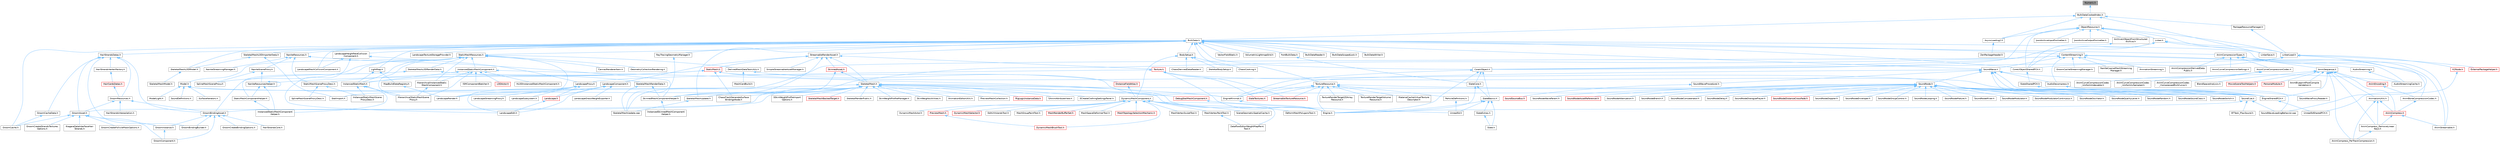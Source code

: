 digraph "Numeric.h"
{
 // INTERACTIVE_SVG=YES
 // LATEX_PDF_SIZE
  bgcolor="transparent";
  edge [fontname=Helvetica,fontsize=10,labelfontname=Helvetica,labelfontsize=10];
  node [fontname=Helvetica,fontsize=10,shape=box,height=0.2,width=0.4];
  Node1 [id="Node000001",label="Numeric.h",height=0.2,width=0.4,color="gray40", fillcolor="grey60", style="filled", fontcolor="black",tooltip=" "];
  Node1 -> Node2 [id="edge1_Node000001_Node000002",dir="back",color="steelblue1",style="solid",tooltip=" "];
  Node2 [id="Node000002",label="BulkDataCookedIndex.h",height=0.2,width=0.4,color="grey40", fillcolor="white", style="filled",URL="$d8/dad/BulkDataCookedIndex_8h.html",tooltip=" "];
  Node2 -> Node3 [id="edge2_Node000002_Node000003",dir="back",color="steelblue1",style="solid",tooltip=" "];
  Node3 [id="Node000003",label="AsyncLoading2.h",height=0.2,width=0.4,color="grey40", fillcolor="white", style="filled",URL="$dd/db7/AsyncLoading2_8h.html",tooltip=" "];
  Node3 -> Node4 [id="edge3_Node000003_Node000004",dir="back",color="steelblue1",style="solid",tooltip=" "];
  Node4 [id="Node000004",label="ZenPackageHeader.h",height=0.2,width=0.4,color="grey40", fillcolor="white", style="filled",URL="$df/dfa/ZenPackageHeader_8h.html",tooltip=" "];
  Node2 -> Node5 [id="edge4_Node000002_Node000005",dir="back",color="steelblue1",style="solid",tooltip=" "];
  Node5 [id="Node000005",label="BulkData.h",height=0.2,width=0.4,color="grey40", fillcolor="white", style="filled",URL="$d4/d8e/BulkData_8h.html",tooltip=" "];
  Node5 -> Node6 [id="edge5_Node000005_Node000006",dir="back",color="steelblue1",style="solid",tooltip=" "];
  Node6 [id="Node000006",label="AnimCompressionTypes.h",height=0.2,width=0.4,color="grey40", fillcolor="white", style="filled",URL="$d1/d3b/AnimCompressionTypes_8h.html",tooltip=" "];
  Node6 -> Node7 [id="edge6_Node000006_Node000007",dir="back",color="steelblue1",style="solid",tooltip=" "];
  Node7 [id="Node000007",label="AnimBoneCompressionCodec.h",height=0.2,width=0.4,color="grey40", fillcolor="white", style="filled",URL="$dd/dc3/AnimBoneCompressionCodec_8h.html",tooltip=" "];
  Node7 -> Node8 [id="edge7_Node000007_Node000008",dir="back",color="steelblue1",style="solid",tooltip=" "];
  Node8 [id="Node000008",label="AnimCompress.h",height=0.2,width=0.4,color="red", fillcolor="#FFF0F0", style="filled",URL="$dd/d6d/AnimCompress_8h.html",tooltip=" "];
  Node8 -> Node12 [id="edge8_Node000008_Node000012",dir="back",color="steelblue1",style="solid",tooltip=" "];
  Node12 [id="Node000012",label="AnimCompress_RemoveLinear\lKeys.h",height=0.2,width=0.4,color="grey40", fillcolor="white", style="filled",URL="$d1/d0a/AnimCompress__RemoveLinearKeys_8h.html",tooltip=" "];
  Node12 -> Node13 [id="edge9_Node000012_Node000013",dir="back",color="steelblue1",style="solid",tooltip=" "];
  Node13 [id="Node000013",label="AnimCompress_PerTrackCompression.h",height=0.2,width=0.4,color="grey40", fillcolor="white", style="filled",URL="$d1/d22/AnimCompress__PerTrackCompression_8h.html",tooltip=" "];
  Node8 -> Node15 [id="edge10_Node000008_Node000015",dir="back",color="steelblue1",style="solid",tooltip=" "];
  Node15 [id="Node000015",label="AnimStreamable.h",height=0.2,width=0.4,color="grey40", fillcolor="white", style="filled",URL="$d1/d46/AnimStreamable_8h.html",tooltip=" "];
  Node6 -> Node16 [id="edge11_Node000006_Node000016",dir="back",color="steelblue1",style="solid",tooltip=" "];
  Node16 [id="Node000016",label="AnimCompressionDerivedData\lPublic.h",height=0.2,width=0.4,color="grey40", fillcolor="white", style="filled",URL="$dc/d36/AnimCompressionDerivedDataPublic_8h.html",tooltip=" "];
  Node6 -> Node17 [id="edge12_Node000006_Node000017",dir="back",color="steelblue1",style="solid",tooltip=" "];
  Node17 [id="Node000017",label="AnimCurveCompressionCodec.h",height=0.2,width=0.4,color="grey40", fillcolor="white", style="filled",URL="$d3/d77/AnimCurveCompressionCodec_8h.html",tooltip=" "];
  Node17 -> Node18 [id="edge13_Node000017_Node000018",dir="back",color="steelblue1",style="solid",tooltip=" "];
  Node18 [id="Node000018",label="AnimCurveCompressionCodec\l_CompressedRichCurve.h",height=0.2,width=0.4,color="grey40", fillcolor="white", style="filled",URL="$db/d72/AnimCurveCompressionCodec__CompressedRichCurve_8h.html",tooltip=" "];
  Node17 -> Node19 [id="edge14_Node000017_Node000019",dir="back",color="steelblue1",style="solid",tooltip=" "];
  Node19 [id="Node000019",label="AnimCurveCompressionCodec\l_UniformIndexable.h",height=0.2,width=0.4,color="grey40", fillcolor="white", style="filled",URL="$d7/d0a/AnimCurveCompressionCodec__UniformIndexable_8h.html",tooltip=" "];
  Node17 -> Node20 [id="edge15_Node000017_Node000020",dir="back",color="steelblue1",style="solid",tooltip=" "];
  Node20 [id="Node000020",label="AnimCurveCompressionCodec\l_UniformlySampled.h",height=0.2,width=0.4,color="grey40", fillcolor="white", style="filled",URL="$da/d4c/AnimCurveCompressionCodec__UniformlySampled_8h.html",tooltip=" "];
  Node6 -> Node21 [id="edge16_Node000006_Node000021",dir="back",color="steelblue1",style="solid",tooltip=" "];
  Node21 [id="Node000021",label="AnimCurveCompressionSettings.h",height=0.2,width=0.4,color="grey40", fillcolor="white", style="filled",URL="$d0/d49/AnimCurveCompressionSettings_8h.html",tooltip=" "];
  Node6 -> Node22 [id="edge17_Node000006_Node000022",dir="back",color="steelblue1",style="solid",tooltip=" "];
  Node22 [id="Node000022",label="AnimSequence.h",height=0.2,width=0.4,color="grey40", fillcolor="white", style="filled",URL="$d0/d8a/AnimSequence_8h.html",tooltip=" "];
  Node22 -> Node23 [id="edge18_Node000022_Node000023",dir="back",color="steelblue1",style="solid",tooltip=" "];
  Node23 [id="Node000023",label="AnimBlueprintPostCompile\lValidation.h",height=0.2,width=0.4,color="grey40", fillcolor="white", style="filled",URL="$de/d1b/AnimBlueprintPostCompileValidation_8h.html",tooltip=" "];
  Node22 -> Node8 [id="edge19_Node000022_Node000008",dir="back",color="steelblue1",style="solid",tooltip=" "];
  Node22 -> Node13 [id="edge20_Node000022_Node000013",dir="back",color="steelblue1",style="solid",tooltip=" "];
  Node22 -> Node12 [id="edge21_Node000022_Node000012",dir="back",color="steelblue1",style="solid",tooltip=" "];
  Node22 -> Node24 [id="edge22_Node000022_Node000024",dir="back",color="steelblue1",style="solid",tooltip=" "];
  Node24 [id="Node000024",label="AnimEncoding.h",height=0.2,width=0.4,color="red", fillcolor="#FFF0F0", style="filled",URL="$d9/dfd/AnimEncoding_8h.html",tooltip=" "];
  Node24 -> Node7 [id="edge23_Node000024_Node000007",dir="back",color="steelblue1",style="solid",tooltip=" "];
  Node22 -> Node29 [id="edge24_Node000022_Node000029",dir="back",color="steelblue1",style="solid",tooltip=" "];
  Node29 [id="Node000029",label="AnimationUtils.h",height=0.2,width=0.4,color="grey40", fillcolor="white", style="filled",URL="$d6/db6/AnimationUtils_8h.html",tooltip=" "];
  Node29 -> Node8 [id="edge25_Node000029_Node000008",dir="back",color="steelblue1",style="solid",tooltip=" "];
  Node29 -> Node13 [id="edge26_Node000029_Node000013",dir="back",color="steelblue1",style="solid",tooltip=" "];
  Node29 -> Node12 [id="edge27_Node000029_Node000012",dir="back",color="steelblue1",style="solid",tooltip=" "];
  Node22 -> Node30 [id="edge28_Node000022_Node000030",dir="back",color="steelblue1",style="solid",tooltip=" "];
  Node30 [id="Node000030",label="BlendSpaceAnalysis.h",height=0.2,width=0.4,color="grey40", fillcolor="white", style="filled",URL="$d7/daf/BlendSpaceAnalysis_8h.html",tooltip=" "];
  Node22 -> Node31 [id="edge29_Node000022_Node000031",dir="back",color="steelblue1",style="solid",tooltip=" "];
  Node31 [id="Node000031",label="EngineSharedPCH.h",height=0.2,width=0.4,color="grey40", fillcolor="white", style="filled",URL="$dc/dbb/EngineSharedPCH_8h.html",tooltip=" "];
  Node31 -> Node32 [id="edge30_Node000031_Node000032",dir="back",color="steelblue1",style="solid",tooltip=" "];
  Node32 [id="Node000032",label="UnrealEdSharedPCH.h",height=0.2,width=0.4,color="grey40", fillcolor="white", style="filled",URL="$d1/de6/UnrealEdSharedPCH_8h.html",tooltip=" "];
  Node22 -> Node33 [id="edge31_Node000022_Node000033",dir="back",color="steelblue1",style="solid",tooltip=" "];
  Node33 [id="Node000033",label="MovieSceneToolHelpers.h",height=0.2,width=0.4,color="red", fillcolor="#FFF0F0", style="filled",URL="$d4/d0e/MovieSceneToolHelpers_8h.html",tooltip=" "];
  Node22 -> Node38 [id="edge32_Node000022_Node000038",dir="back",color="steelblue1",style="solid",tooltip=" "];
  Node38 [id="Node000038",label="PersonaModule.h",height=0.2,width=0.4,color="red", fillcolor="#FFF0F0", style="filled",URL="$de/d74/PersonaModule_8h.html",tooltip=" "];
  Node6 -> Node15 [id="edge33_Node000006_Node000015",dir="back",color="steelblue1",style="solid",tooltip=" "];
  Node5 -> Node15 [id="edge34_Node000005_Node000015",dir="back",color="steelblue1",style="solid",tooltip=" "];
  Node5 -> Node40 [id="edge35_Node000005_Node000040",dir="back",color="steelblue1",style="solid",tooltip=" "];
  Node40 [id="Node000040",label="BodySetup.h",height=0.2,width=0.4,color="grey40", fillcolor="white", style="filled",URL="$d8/d7b/BodySetup_8h.html",tooltip=" "];
  Node40 -> Node41 [id="edge36_Node000040_Node000041",dir="back",color="steelblue1",style="solid",tooltip=" "];
  Node41 [id="Node000041",label="ChaosCooking.h",height=0.2,width=0.4,color="grey40", fillcolor="white", style="filled",URL="$de/d88/ChaosCooking_8h.html",tooltip=" "];
  Node40 -> Node42 [id="edge37_Node000040_Node000042",dir="back",color="steelblue1",style="solid",tooltip=" "];
  Node42 [id="Node000042",label="ChaosDerivedDataReader.h",height=0.2,width=0.4,color="grey40", fillcolor="white", style="filled",URL="$de/d70/ChaosDerivedDataReader_8h.html",tooltip=" "];
  Node40 -> Node43 [id="edge38_Node000040_Node000043",dir="back",color="steelblue1",style="solid",tooltip=" "];
  Node43 [id="Node000043",label="DynamicMeshComponent.h",height=0.2,width=0.4,color="grey40", fillcolor="white", style="filled",URL="$d8/d66/DynamicMeshComponent_8h.html",tooltip=" "];
  Node43 -> Node44 [id="edge39_Node000043_Node000044",dir="back",color="steelblue1",style="solid",tooltip=" "];
  Node44 [id="Node000044",label="DataflowEditorWeightMapPaint\lTool.h",height=0.2,width=0.4,color="grey40", fillcolor="white", style="filled",URL="$db/d46/DataflowEditorWeightMapPaintTool_8h.html",tooltip=" "];
  Node43 -> Node45 [id="edge40_Node000043_Node000045",dir="back",color="steelblue1",style="solid",tooltip=" "];
  Node45 [id="Node000045",label="DeformMeshPolygonsTool.h",height=0.2,width=0.4,color="grey40", fillcolor="white", style="filled",URL="$db/d72/DeformMeshPolygonsTool_8h.html",tooltip=" "];
  Node43 -> Node46 [id="edge41_Node000043_Node000046",dir="back",color="steelblue1",style="solid",tooltip=" "];
  Node46 [id="Node000046",label="DynamicMeshActor.h",height=0.2,width=0.4,color="grey40", fillcolor="white", style="filled",URL="$d1/d71/DynamicMeshActor_8h.html",tooltip=" "];
  Node43 -> Node47 [id="edge42_Node000043_Node000047",dir="back",color="steelblue1",style="solid",tooltip=" "];
  Node47 [id="Node000047",label="DynamicMeshBrushTool.h",height=0.2,width=0.4,color="red", fillcolor="#FFF0F0", style="filled",URL="$da/d04/DynamicMeshBrushTool_8h.html",tooltip=" "];
  Node43 -> Node51 [id="edge43_Node000043_Node000051",dir="back",color="steelblue1",style="solid",tooltip=" "];
  Node51 [id="Node000051",label="DynamicMeshSelector.h",height=0.2,width=0.4,color="red", fillcolor="#FFF0F0", style="filled",URL="$dc/d01/DynamicMeshSelector_8h.html",tooltip=" "];
  Node43 -> Node53 [id="edge44_Node000043_Node000053",dir="back",color="steelblue1",style="solid",tooltip=" "];
  Node53 [id="Node000053",label="EditUVIslandsTool.h",height=0.2,width=0.4,color="grey40", fillcolor="white", style="filled",URL="$d0/de4/EditUVIslandsTool_8h.html",tooltip=" "];
  Node43 -> Node54 [id="edge45_Node000043_Node000054",dir="back",color="steelblue1",style="solid",tooltip=" "];
  Node54 [id="Node000054",label="MeshGroupPaintTool.h",height=0.2,width=0.4,color="grey40", fillcolor="white", style="filled",URL="$dd/d04/MeshGroupPaintTool_8h.html",tooltip=" "];
  Node43 -> Node55 [id="edge46_Node000043_Node000055",dir="back",color="steelblue1",style="solid",tooltip=" "];
  Node55 [id="Node000055",label="MeshRenderBufferSet.h",height=0.2,width=0.4,color="red", fillcolor="#FFF0F0", style="filled",URL="$de/dc2/MeshRenderBufferSet_8h.html",tooltip=" "];
  Node43 -> Node57 [id="edge47_Node000043_Node000057",dir="back",color="steelblue1",style="solid",tooltip=" "];
  Node57 [id="Node000057",label="MeshSpaceDeformerTool.h",height=0.2,width=0.4,color="grey40", fillcolor="white", style="filled",URL="$d7/dc8/MeshSpaceDeformerTool_8h.html",tooltip=" "];
  Node43 -> Node58 [id="edge48_Node000043_Node000058",dir="back",color="steelblue1",style="solid",tooltip=" "];
  Node58 [id="Node000058",label="MeshTopologySelectionMechanic.h",height=0.2,width=0.4,color="red", fillcolor="#FFF0F0", style="filled",URL="$d5/d15/MeshTopologySelectionMechanic_8h.html",tooltip=" "];
  Node43 -> Node61 [id="edge49_Node000043_Node000061",dir="back",color="steelblue1",style="solid",tooltip=" "];
  Node61 [id="Node000061",label="MeshVertexPaintTool.h",height=0.2,width=0.4,color="grey40", fillcolor="white", style="filled",URL="$db/d74/MeshVertexPaintTool_8h.html",tooltip=" "];
  Node61 -> Node44 [id="edge50_Node000061_Node000044",dir="back",color="steelblue1",style="solid",tooltip=" "];
  Node43 -> Node62 [id="edge51_Node000043_Node000062",dir="back",color="steelblue1",style="solid",tooltip=" "];
  Node62 [id="Node000062",label="MeshVertexSculptTool.h",height=0.2,width=0.4,color="grey40", fillcolor="white", style="filled",URL="$dc/da6/MeshVertexSculptTool_8h.html",tooltip=" "];
  Node43 -> Node63 [id="edge52_Node000043_Node000063",dir="back",color="steelblue1",style="solid",tooltip=" "];
  Node63 [id="Node000063",label="PreviewMesh.h",height=0.2,width=0.4,color="red", fillcolor="#FFF0F0", style="filled",URL="$d6/d30/PreviewMesh_8h.html",tooltip=" "];
  Node63 -> Node47 [id="edge53_Node000063_Node000047",dir="back",color="steelblue1",style="solid",tooltip=" "];
  Node43 -> Node115 [id="edge54_Node000043_Node000115",dir="back",color="steelblue1",style="solid",tooltip=" "];
  Node115 [id="Node000115",label="SceneGeometrySpatialCache.h",height=0.2,width=0.4,color="grey40", fillcolor="white", style="filled",URL="$d6/d6f/SceneGeometrySpatialCache_8h.html",tooltip=" "];
  Node40 -> Node116 [id="edge55_Node000040_Node000116",dir="back",color="steelblue1",style="solid",tooltip=" "];
  Node116 [id="Node000116",label="SkeletalBodySetup.h",height=0.2,width=0.4,color="grey40", fillcolor="white", style="filled",URL="$dc/dbc/SkeletalBodySetup_8h.html",tooltip=" "];
  Node5 -> Node117 [id="edge56_Node000005_Node000117",dir="back",color="steelblue1",style="solid",tooltip=" "];
  Node117 [id="Node000117",label="BulkDataReader.h",height=0.2,width=0.4,color="grey40", fillcolor="white", style="filled",URL="$d4/d9b/BulkDataReader_8h.html",tooltip=" "];
  Node5 -> Node118 [id="edge57_Node000005_Node000118",dir="back",color="steelblue1",style="solid",tooltip=" "];
  Node118 [id="Node000118",label="BulkDataScopedLock.h",height=0.2,width=0.4,color="grey40", fillcolor="white", style="filled",URL="$da/d4e/BulkDataScopedLock_8h.html",tooltip=" "];
  Node5 -> Node119 [id="edge58_Node000005_Node000119",dir="back",color="steelblue1",style="solid",tooltip=" "];
  Node119 [id="Node000119",label="BulkDataWriter.h",height=0.2,width=0.4,color="grey40", fillcolor="white", style="filled",URL="$dc/dcb/BulkDataWriter_8h.html",tooltip=" "];
  Node5 -> Node120 [id="edge59_Node000005_Node000120",dir="back",color="steelblue1",style="solid",tooltip=" "];
  Node120 [id="Node000120",label="ContentStreaming.h",height=0.2,width=0.4,color="grey40", fillcolor="white", style="filled",URL="$dd/d05/ContentStreaming_8h.html",tooltip=" "];
  Node120 -> Node121 [id="edge60_Node000120_Node000121",dir="back",color="steelblue1",style="solid",tooltip=" "];
  Node121 [id="Node000121",label="AnimationStreaming.h",height=0.2,width=0.4,color="grey40", fillcolor="white", style="filled",URL="$d5/d44/AnimationStreaming_8h.html",tooltip=" "];
  Node120 -> Node122 [id="edge61_Node000120_Node000122",dir="back",color="steelblue1",style="solid",tooltip=" "];
  Node122 [id="Node000122",label="AudioDecompress.h",height=0.2,width=0.4,color="grey40", fillcolor="white", style="filled",URL="$d9/dfd/AudioDecompress_8h.html",tooltip=" "];
  Node122 -> Node123 [id="edge62_Node000122_Node000123",dir="back",color="steelblue1",style="solid",tooltip=" "];
  Node123 [id="Node000123",label="SoundWaveProxyReader.h",height=0.2,width=0.4,color="grey40", fillcolor="white", style="filled",URL="$d1/d23/SoundWaveProxyReader_8h.html",tooltip=" "];
  Node120 -> Node124 [id="edge63_Node000120_Node000124",dir="back",color="steelblue1",style="solid",tooltip=" "];
  Node124 [id="Node000124",label="AudioStreaming.h",height=0.2,width=0.4,color="grey40", fillcolor="white", style="filled",URL="$db/d37/AudioStreaming_8h.html",tooltip=" "];
  Node124 -> Node125 [id="edge64_Node000124_Node000125",dir="back",color="steelblue1",style="solid",tooltip=" "];
  Node125 [id="Node000125",label="AudioStreamingCache.h",height=0.2,width=0.4,color="grey40", fillcolor="white", style="filled",URL="$d2/dc1/AudioStreamingCache_8h.html",tooltip=" "];
  Node120 -> Node125 [id="edge65_Node000120_Node000125",dir="back",color="steelblue1",style="solid",tooltip=" "];
  Node120 -> Node126 [id="edge66_Node000120_Node000126",dir="back",color="steelblue1",style="solid",tooltip=" "];
  Node126 [id="Node000126",label="GroomCacheStreamingManager.h",height=0.2,width=0.4,color="grey40", fillcolor="white", style="filled",URL="$d3/dcf/GroomCacheStreamingManager_8h.html",tooltip=" "];
  Node120 -> Node127 [id="edge67_Node000120_Node000127",dir="back",color="steelblue1",style="solid",tooltip=" "];
  Node127 [id="Node000127",label="NaniteCoarseMeshStreaming\lManager.h",height=0.2,width=0.4,color="grey40", fillcolor="white", style="filled",URL="$d2/dd8/NaniteCoarseMeshStreamingManager_8h.html",tooltip=" "];
  Node120 -> Node128 [id="edge68_Node000120_Node000128",dir="back",color="steelblue1",style="solid",tooltip=" "];
  Node128 [id="Node000128",label="SkeletalMeshUpdate.cpp",height=0.2,width=0.4,color="grey40", fillcolor="white", style="filled",URL="$db/d45/SkeletalMeshUpdate_8cpp.html",tooltip=" "];
  Node120 -> Node129 [id="edge69_Node000120_Node000129",dir="back",color="steelblue1",style="solid",tooltip=" "];
  Node129 [id="Node000129",label="SkinnedMeshComponentHelper.h",height=0.2,width=0.4,color="grey40", fillcolor="white", style="filled",URL="$db/d81/SkinnedMeshComponentHelper_8h.html",tooltip=" "];
  Node129 -> Node130 [id="edge70_Node000129_Node000130",dir="back",color="steelblue1",style="solid",tooltip=" "];
  Node130 [id="Node000130",label="InstancedSkinnedMeshComponent\lHelper.h",height=0.2,width=0.4,color="grey40", fillcolor="white", style="filled",URL="$d1/d86/InstancedSkinnedMeshComponentHelper_8h.html",tooltip=" "];
  Node120 -> Node131 [id="edge71_Node000120_Node000131",dir="back",color="steelblue1",style="solid",tooltip=" "];
  Node131 [id="Node000131",label="SoundWave.h",height=0.2,width=0.4,color="grey40", fillcolor="white", style="filled",URL="$d3/d6d/SoundWave_8h.html",tooltip=" "];
  Node131 -> Node122 [id="edge72_Node000131_Node000122",dir="back",color="steelblue1",style="solid",tooltip=" "];
  Node131 -> Node125 [id="edge73_Node000131_Node000125",dir="back",color="steelblue1",style="solid",tooltip=" "];
  Node131 -> Node132 [id="edge74_Node000131_Node000132",dir="back",color="steelblue1",style="solid",tooltip=" "];
  Node132 [id="Node000132",label="EngineMinimal.h",height=0.2,width=0.4,color="grey40", fillcolor="white", style="filled",URL="$d0/d2c/EngineMinimal_8h.html",tooltip=" "];
  Node132 -> Node133 [id="edge75_Node000132_Node000133",dir="back",color="steelblue1",style="solid",tooltip=" "];
  Node133 [id="Node000133",label="Engine.h",height=0.2,width=0.4,color="grey40", fillcolor="white", style="filled",URL="$d1/d34/Public_2Engine_8h.html",tooltip=" "];
  Node131 -> Node31 [id="edge76_Node000131_Node000031",dir="back",color="steelblue1",style="solid",tooltip=" "];
  Node131 -> Node134 [id="edge77_Node000131_Node000134",dir="back",color="steelblue1",style="solid",tooltip=" "];
  Node134 [id="Node000134",label="SoundCue.h",height=0.2,width=0.4,color="grey40", fillcolor="white", style="filled",URL="$d8/d0b/SoundCue_8h.html",tooltip=" "];
  Node134 -> Node135 [id="edge78_Node000134_Node000135",dir="back",color="steelblue1",style="solid",tooltip=" "];
  Node135 [id="Node000135",label="BTTask_PlaySound.h",height=0.2,width=0.4,color="grey40", fillcolor="white", style="filled",URL="$d8/d54/BTTask__PlaySound_8h.html",tooltip=" "];
  Node134 -> Node133 [id="edge79_Node000134_Node000133",dir="back",color="steelblue1",style="solid",tooltip=" "];
  Node134 -> Node136 [id="edge80_Node000134_Node000136",dir="back",color="steelblue1",style="solid",tooltip=" "];
  Node136 [id="Node000136",label="SoundWaveLoadingBehavior.cpp",height=0.2,width=0.4,color="grey40", fillcolor="white", style="filled",URL="$d7/d95/SoundWaveLoadingBehavior_8cpp.html",tooltip=" "];
  Node131 -> Node137 [id="edge81_Node000131_Node000137",dir="back",color="steelblue1",style="solid",tooltip=" "];
  Node137 [id="Node000137",label="SoundNode.h",height=0.2,width=0.4,color="grey40", fillcolor="white", style="filled",URL="$da/d8b/SoundNode_8h.html",tooltip=" "];
  Node137 -> Node134 [id="edge82_Node000137_Node000134",dir="back",color="steelblue1",style="solid",tooltip=" "];
  Node137 -> Node138 [id="edge83_Node000137_Node000138",dir="back",color="steelblue1",style="solid",tooltip=" "];
  Node138 [id="Node000138",label="SoundNodeAssetReferencer.h",height=0.2,width=0.4,color="red", fillcolor="#FFF0F0", style="filled",URL="$d8/d71/SoundNodeAssetReferencer_8h.html",tooltip=" "];
  Node137 -> Node140 [id="edge84_Node000137_Node000140",dir="back",color="steelblue1",style="solid",tooltip=" "];
  Node140 [id="Node000140",label="SoundNodeAttenuation.h",height=0.2,width=0.4,color="grey40", fillcolor="white", style="filled",URL="$d0/d9d/SoundNodeAttenuation_8h.html",tooltip=" "];
  Node137 -> Node141 [id="edge85_Node000137_Node000141",dir="back",color="steelblue1",style="solid",tooltip=" "];
  Node141 [id="Node000141",label="SoundNodeBranch.h",height=0.2,width=0.4,color="grey40", fillcolor="white", style="filled",URL="$da/d79/SoundNodeBranch_8h.html",tooltip=" "];
  Node137 -> Node142 [id="edge86_Node000137_Node000142",dir="back",color="steelblue1",style="solid",tooltip=" "];
  Node142 [id="Node000142",label="SoundNodeConcatenator.h",height=0.2,width=0.4,color="grey40", fillcolor="white", style="filled",URL="$da/d65/SoundNodeConcatenator_8h.html",tooltip=" "];
  Node137 -> Node143 [id="edge87_Node000137_Node000143",dir="back",color="steelblue1",style="solid",tooltip=" "];
  Node143 [id="Node000143",label="SoundNodeDelay.h",height=0.2,width=0.4,color="grey40", fillcolor="white", style="filled",URL="$d2/d23/SoundNodeDelay_8h.html",tooltip=" "];
  Node137 -> Node144 [id="edge88_Node000137_Node000144",dir="back",color="steelblue1",style="solid",tooltip=" "];
  Node144 [id="Node000144",label="SoundNodeDialoguePlayer.h",height=0.2,width=0.4,color="grey40", fillcolor="white", style="filled",URL="$d5/dd3/SoundNodeDialoguePlayer_8h.html",tooltip=" "];
  Node137 -> Node145 [id="edge89_Node000137_Node000145",dir="back",color="steelblue1",style="solid",tooltip=" "];
  Node145 [id="Node000145",label="SoundNodeDistanceCrossFade.h",height=0.2,width=0.4,color="red", fillcolor="#FFF0F0", style="filled",URL="$df/da7/SoundNodeDistanceCrossFade_8h.html",tooltip=" "];
  Node137 -> Node147 [id="edge90_Node000137_Node000147",dir="back",color="steelblue1",style="solid",tooltip=" "];
  Node147 [id="Node000147",label="SoundNodeDoppler.h",height=0.2,width=0.4,color="grey40", fillcolor="white", style="filled",URL="$d1/d51/SoundNodeDoppler_8h.html",tooltip=" "];
  Node137 -> Node148 [id="edge91_Node000137_Node000148",dir="back",color="steelblue1",style="solid",tooltip=" "];
  Node148 [id="Node000148",label="SoundNodeEnveloper.h",height=0.2,width=0.4,color="grey40", fillcolor="white", style="filled",URL="$d8/db7/SoundNodeEnveloper_8h.html",tooltip=" "];
  Node137 -> Node149 [id="edge92_Node000137_Node000149",dir="back",color="steelblue1",style="solid",tooltip=" "];
  Node149 [id="Node000149",label="SoundNodeGroupControl.h",height=0.2,width=0.4,color="grey40", fillcolor="white", style="filled",URL="$d6/db7/SoundNodeGroupControl_8h.html",tooltip=" "];
  Node137 -> Node150 [id="edge93_Node000137_Node000150",dir="back",color="steelblue1",style="solid",tooltip=" "];
  Node150 [id="Node000150",label="SoundNodeLooping.h",height=0.2,width=0.4,color="grey40", fillcolor="white", style="filled",URL="$d5/dcc/SoundNodeLooping_8h.html",tooltip=" "];
  Node137 -> Node151 [id="edge94_Node000137_Node000151",dir="back",color="steelblue1",style="solid",tooltip=" "];
  Node151 [id="Node000151",label="SoundNodeMature.h",height=0.2,width=0.4,color="grey40", fillcolor="white", style="filled",URL="$d0/d81/SoundNodeMature_8h.html",tooltip=" "];
  Node137 -> Node152 [id="edge95_Node000137_Node000152",dir="back",color="steelblue1",style="solid",tooltip=" "];
  Node152 [id="Node000152",label="SoundNodeMixer.h",height=0.2,width=0.4,color="grey40", fillcolor="white", style="filled",URL="$d5/d94/SoundNodeMixer_8h.html",tooltip=" "];
  Node137 -> Node153 [id="edge96_Node000137_Node000153",dir="back",color="steelblue1",style="solid",tooltip=" "];
  Node153 [id="Node000153",label="SoundNodeModulator.h",height=0.2,width=0.4,color="grey40", fillcolor="white", style="filled",URL="$d6/dab/SoundNodeModulator_8h.html",tooltip=" "];
  Node137 -> Node154 [id="edge97_Node000137_Node000154",dir="back",color="steelblue1",style="solid",tooltip=" "];
  Node154 [id="Node000154",label="SoundNodeModulatorContinuous.h",height=0.2,width=0.4,color="grey40", fillcolor="white", style="filled",URL="$d4/ddb/SoundNodeModulatorContinuous_8h.html",tooltip=" "];
  Node137 -> Node155 [id="edge98_Node000137_Node000155",dir="back",color="steelblue1",style="solid",tooltip=" "];
  Node155 [id="Node000155",label="SoundNodeOscillator.h",height=0.2,width=0.4,color="grey40", fillcolor="white", style="filled",URL="$d4/d80/SoundNodeOscillator_8h.html",tooltip=" "];
  Node137 -> Node156 [id="edge99_Node000137_Node000156",dir="back",color="steelblue1",style="solid",tooltip=" "];
  Node156 [id="Node000156",label="SoundNodeQualityLevel.h",height=0.2,width=0.4,color="grey40", fillcolor="white", style="filled",URL="$db/d51/SoundNodeQualityLevel_8h.html",tooltip=" "];
  Node137 -> Node157 [id="edge100_Node000137_Node000157",dir="back",color="steelblue1",style="solid",tooltip=" "];
  Node157 [id="Node000157",label="SoundNodeRandom.h",height=0.2,width=0.4,color="grey40", fillcolor="white", style="filled",URL="$da/d39/SoundNodeRandom_8h.html",tooltip=" "];
  Node137 -> Node158 [id="edge101_Node000137_Node000158",dir="back",color="steelblue1",style="solid",tooltip=" "];
  Node158 [id="Node000158",label="SoundNodeSoundClass.h",height=0.2,width=0.4,color="grey40", fillcolor="white", style="filled",URL="$d8/dd0/SoundNodeSoundClass_8h.html",tooltip=" "];
  Node137 -> Node159 [id="edge102_Node000137_Node000159",dir="back",color="steelblue1",style="solid",tooltip=" "];
  Node159 [id="Node000159",label="SoundNodeSwitch.h",height=0.2,width=0.4,color="grey40", fillcolor="white", style="filled",URL="$d2/de4/SoundNodeSwitch_8h.html",tooltip=" "];
  Node137 -> Node160 [id="edge103_Node000137_Node000160",dir="back",color="steelblue1",style="solid",tooltip=" "];
  Node160 [id="Node000160",label="SoundNodeWaveParam.h",height=0.2,width=0.4,color="grey40", fillcolor="white", style="filled",URL="$d4/d82/SoundNodeWaveParam_8h.html",tooltip=" "];
  Node131 -> Node136 [id="edge104_Node000131_Node000136",dir="back",color="steelblue1",style="solid",tooltip=" "];
  Node131 -> Node161 [id="edge105_Node000131_Node000161",dir="back",color="steelblue1",style="solid",tooltip=" "];
  Node161 [id="Node000161",label="SoundWaveProcedural.h",height=0.2,width=0.4,color="grey40", fillcolor="white", style="filled",URL="$d8/d4f/SoundWaveProcedural_8h.html",tooltip=" "];
  Node161 -> Node162 [id="edge106_Node000161_Node000162",dir="back",color="steelblue1",style="solid",tooltip=" "];
  Node162 [id="Node000162",label="SoundSourceBus.h",height=0.2,width=0.4,color="red", fillcolor="#FFF0F0", style="filled",URL="$d3/d51/SoundSourceBus_8h.html",tooltip=" "];
  Node5 -> Node168 [id="edge107_Node000005_Node000168",dir="back",color="steelblue1",style="solid",tooltip=" "];
  Node168 [id="Node000168",label="CoreUObject.h",height=0.2,width=0.4,color="grey40", fillcolor="white", style="filled",URL="$d0/ded/CoreUObject_8h.html",tooltip=" "];
  Node168 -> Node133 [id="edge108_Node000168_Node000133",dir="back",color="steelblue1",style="solid",tooltip=" "];
  Node168 -> Node132 [id="edge109_Node000168_Node000132",dir="back",color="steelblue1",style="solid",tooltip=" "];
  Node168 -> Node169 [id="edge110_Node000168_Node000169",dir="back",color="steelblue1",style="solid",tooltip=" "];
  Node169 [id="Node000169",label="SlateBasics.h",height=0.2,width=0.4,color="grey40", fillcolor="white", style="filled",URL="$da/d2f/SlateBasics_8h.html",tooltip=" "];
  Node169 -> Node133 [id="edge111_Node000169_Node000133",dir="back",color="steelblue1",style="solid",tooltip=" "];
  Node169 -> Node170 [id="edge112_Node000169_Node000170",dir="back",color="steelblue1",style="solid",tooltip=" "];
  Node170 [id="Node000170",label="Slate.h",height=0.2,width=0.4,color="grey40", fillcolor="white", style="filled",URL="$d2/dc0/Slate_8h.html",tooltip=" "];
  Node169 -> Node171 [id="edge113_Node000169_Node000171",dir="back",color="steelblue1",style="solid",tooltip=" "];
  Node171 [id="Node000171",label="SlateExtras.h",height=0.2,width=0.4,color="grey40", fillcolor="white", style="filled",URL="$d8/dec/SlateExtras_8h.html",tooltip=" "];
  Node171 -> Node170 [id="edge114_Node000171_Node000170",dir="back",color="steelblue1",style="solid",tooltip=" "];
  Node169 -> Node172 [id="edge115_Node000169_Node000172",dir="back",color="steelblue1",style="solid",tooltip=" "];
  Node172 [id="Node000172",label="UnrealEd.h",height=0.2,width=0.4,color="grey40", fillcolor="white", style="filled",URL="$d2/d5f/UnrealEd_8h.html",tooltip=" "];
  Node168 -> Node173 [id="edge116_Node000168_Node000173",dir="back",color="steelblue1",style="solid",tooltip=" "];
  Node173 [id="Node000173",label="SlateCore.h",height=0.2,width=0.4,color="grey40", fillcolor="white", style="filled",URL="$dc/d03/SlateCore_8h.html",tooltip=" "];
  Node173 -> Node133 [id="edge117_Node000173_Node000133",dir="back",color="steelblue1",style="solid",tooltip=" "];
  Node173 -> Node169 [id="edge118_Node000173_Node000169",dir="back",color="steelblue1",style="solid",tooltip=" "];
  Node5 -> Node174 [id="edge119_Node000005_Node000174",dir="back",color="steelblue1",style="solid",tooltip=" "];
  Node174 [id="Node000174",label="CoreUObjectSharedPCH.h",height=0.2,width=0.4,color="grey40", fillcolor="white", style="filled",URL="$de/d2f/CoreUObjectSharedPCH_8h.html",tooltip=" "];
  Node174 -> Node175 [id="edge120_Node000174_Node000175",dir="back",color="steelblue1",style="solid",tooltip=" "];
  Node175 [id="Node000175",label="SlateSharedPCH.h",height=0.2,width=0.4,color="grey40", fillcolor="white", style="filled",URL="$d1/dfc/SlateSharedPCH_8h.html",tooltip=" "];
  Node175 -> Node31 [id="edge121_Node000175_Node000031",dir="back",color="steelblue1",style="solid",tooltip=" "];
  Node5 -> Node176 [id="edge122_Node000005_Node000176",dir="back",color="steelblue1",style="solid",tooltip=" "];
  Node176 [id="Node000176",label="FontBulkData.h",height=0.2,width=0.4,color="grey40", fillcolor="white", style="filled",URL="$dc/dfb/FontBulkData_8h.html",tooltip=" "];
  Node176 -> Node173 [id="edge123_Node000176_Node000173",dir="back",color="steelblue1",style="solid",tooltip=" "];
  Node5 -> Node177 [id="edge124_Node000005_Node000177",dir="back",color="steelblue1",style="solid",tooltip=" "];
  Node177 [id="Node000177",label="GroomCache.h",height=0.2,width=0.4,color="grey40", fillcolor="white", style="filled",URL="$d7/d6e/GroomCache_8h.html",tooltip=" "];
  Node5 -> Node178 [id="edge125_Node000005_Node000178",dir="back",color="steelblue1",style="solid",tooltip=" "];
  Node178 [id="Node000178",label="HairStrandsDatas.h",height=0.2,width=0.4,color="grey40", fillcolor="white", style="filled",URL="$d6/daf/HairStrandsDatas_8h.html",tooltip=" "];
  Node178 -> Node179 [id="edge126_Node000178_Node000179",dir="back",color="steelblue1",style="solid",tooltip=" "];
  Node179 [id="Node000179",label="GroomAsset.h",height=0.2,width=0.4,color="grey40", fillcolor="white", style="filled",URL="$d8/df1/GroomAsset_8h.html",tooltip=" "];
  Node179 -> Node177 [id="edge127_Node000179_Node000177",dir="back",color="steelblue1",style="solid",tooltip=" "];
  Node179 -> Node180 [id="edge128_Node000179_Node000180",dir="back",color="steelblue1",style="solid",tooltip=" "];
  Node180 [id="Node000180",label="GroomComponent.h",height=0.2,width=0.4,color="grey40", fillcolor="white", style="filled",URL="$de/d2e/GroomComponent_8h.html",tooltip=" "];
  Node179 -> Node181 [id="edge129_Node000179_Node000181",dir="back",color="steelblue1",style="solid",tooltip=" "];
  Node181 [id="Node000181",label="GroomCreateFollicleMaskOptions.h",height=0.2,width=0.4,color="grey40", fillcolor="white", style="filled",URL="$d7/d8b/GroomCreateFollicleMaskOptions_8h.html",tooltip=" "];
  Node179 -> Node182 [id="edge130_Node000179_Node000182",dir="back",color="steelblue1",style="solid",tooltip=" "];
  Node182 [id="Node000182",label="GroomCreateStrandsTextures\lOptions.h",height=0.2,width=0.4,color="grey40", fillcolor="white", style="filled",URL="$da/dfc/GroomCreateStrandsTexturesOptions_8h.html",tooltip=" "];
  Node179 -> Node183 [id="edge131_Node000179_Node000183",dir="back",color="steelblue1",style="solid",tooltip=" "];
  Node183 [id="Node000183",label="GroomInstance.h",height=0.2,width=0.4,color="grey40", fillcolor="white", style="filled",URL="$dd/d47/GroomInstance_8h.html",tooltip=" "];
  Node183 -> Node180 [id="edge132_Node000183_Node000180",dir="back",color="steelblue1",style="solid",tooltip=" "];
  Node179 -> Node184 [id="edge133_Node000179_Node000184",dir="back",color="steelblue1",style="solid",tooltip=" "];
  Node184 [id="Node000184",label="NiagaraDataInterfaceHair\lStrands.h",height=0.2,width=0.4,color="grey40", fillcolor="white", style="filled",URL="$da/dd2/NiagaraDataInterfaceHairStrands_8h.html",tooltip=" "];
  Node178 -> Node185 [id="edge134_Node000178_Node000185",dir="back",color="steelblue1",style="solid",tooltip=" "];
  Node185 [id="Node000185",label="GroomBindingAsset.h",height=0.2,width=0.4,color="grey40", fillcolor="white", style="filled",URL="$de/d26/GroomBindingAsset_8h.html",tooltip=" "];
  Node185 -> Node186 [id="edge135_Node000185_Node000186",dir="back",color="steelblue1",style="solid",tooltip=" "];
  Node186 [id="Node000186",label="GroomBindingBuilder.h",height=0.2,width=0.4,color="grey40", fillcolor="white", style="filled",URL="$d2/d2f/GroomBindingBuilder_8h.html",tooltip=" "];
  Node185 -> Node180 [id="edge136_Node000185_Node000180",dir="back",color="steelblue1",style="solid",tooltip=" "];
  Node185 -> Node187 [id="edge137_Node000185_Node000187",dir="back",color="steelblue1",style="solid",tooltip=" "];
  Node187 [id="Node000187",label="GroomCreateBindingOptions.h",height=0.2,width=0.4,color="grey40", fillcolor="white", style="filled",URL="$d5/dba/GroomCreateBindingOptions_8h.html",tooltip=" "];
  Node185 -> Node183 [id="edge138_Node000185_Node000183",dir="back",color="steelblue1",style="solid",tooltip=" "];
  Node185 -> Node188 [id="edge139_Node000185_Node000188",dir="back",color="steelblue1",style="solid",tooltip=" "];
  Node188 [id="Node000188",label="HairStrandsCore.h",height=0.2,width=0.4,color="grey40", fillcolor="white", style="filled",URL="$d7/def/HairStrandsCore_8h.html",tooltip=" "];
  Node178 -> Node186 [id="edge140_Node000178_Node000186",dir="back",color="steelblue1",style="solid",tooltip=" "];
  Node178 -> Node189 [id="edge141_Node000178_Node000189",dir="back",color="steelblue1",style="solid",tooltip=" "];
  Node189 [id="Node000189",label="GroomCacheData.h",height=0.2,width=0.4,color="grey40", fillcolor="white", style="filled",URL="$d3/d80/GroomCacheData_8h.html",tooltip=" "];
  Node189 -> Node177 [id="edge142_Node000189_Node000177",dir="back",color="steelblue1",style="solid",tooltip=" "];
  Node178 -> Node190 [id="edge143_Node000178_Node000190",dir="back",color="steelblue1",style="solid",tooltip=" "];
  Node190 [id="Node000190",label="GroomResources.h",height=0.2,width=0.4,color="grey40", fillcolor="white", style="filled",URL="$d0/d70/GroomResources_8h.html",tooltip=" "];
  Node190 -> Node179 [id="edge144_Node000190_Node000179",dir="back",color="steelblue1",style="solid",tooltip=" "];
  Node190 -> Node185 [id="edge145_Node000190_Node000185",dir="back",color="steelblue1",style="solid",tooltip=" "];
  Node190 -> Node191 [id="edge146_Node000190_Node000191",dir="back",color="steelblue1",style="solid",tooltip=" "];
  Node191 [id="Node000191",label="HairStrandsInterpolation.h",height=0.2,width=0.4,color="grey40", fillcolor="white", style="filled",URL="$de/dab/HairStrandsInterpolation_8h.html",tooltip=" "];
  Node178 -> Node192 [id="edge147_Node000178_Node000192",dir="back",color="steelblue1",style="solid",tooltip=" "];
  Node192 [id="Node000192",label="HairStrandsVertexFactory.h",height=0.2,width=0.4,color="grey40", fillcolor="white", style="filled",URL="$d0/d1c/HairStrandsVertexFactory_8h.html",tooltip=" "];
  Node192 -> Node193 [id="edge148_Node000192_Node000193",dir="back",color="steelblue1",style="solid",tooltip=" "];
  Node193 [id="Node000193",label="HairCardsDatas.h",height=0.2,width=0.4,color="red", fillcolor="#FFF0F0", style="filled",URL="$da/d01/HairCardsDatas_8h.html",tooltip=" "];
  Node193 -> Node190 [id="edge149_Node000193_Node000190",dir="back",color="steelblue1",style="solid",tooltip=" "];
  Node5 -> Node195 [id="edge150_Node000005_Node000195",dir="back",color="steelblue1",style="solid",tooltip=" "];
  Node195 [id="Node000195",label="LandscapeHeightfieldCollision\lComponent.h",height=0.2,width=0.4,color="grey40", fillcolor="white", style="filled",URL="$d2/d06/LandscapeHeightfieldCollisionComponent_8h.html",tooltip=" "];
  Node195 -> Node196 [id="edge151_Node000195_Node000196",dir="back",color="steelblue1",style="solid",tooltip=" "];
  Node196 [id="Node000196",label="LandscapeEdit.h",height=0.2,width=0.4,color="grey40", fillcolor="white", style="filled",URL="$df/d61/LandscapeEdit_8h.html",tooltip=" "];
  Node195 -> Node197 [id="edge152_Node000195_Node000197",dir="back",color="steelblue1",style="solid",tooltip=" "];
  Node197 [id="Node000197",label="LandscapeMeshCollisionComponent.h",height=0.2,width=0.4,color="grey40", fillcolor="white", style="filled",URL="$d0/dab/LandscapeMeshCollisionComponent_8h.html",tooltip=" "];
  Node195 -> Node198 [id="edge153_Node000195_Node000198",dir="back",color="steelblue1",style="solid",tooltip=" "];
  Node198 [id="Node000198",label="LandscapeProxy.h",height=0.2,width=0.4,color="grey40", fillcolor="white", style="filled",URL="$db/dae/LandscapeProxy_8h.html",tooltip=" "];
  Node198 -> Node199 [id="edge154_Node000198_Node000199",dir="back",color="steelblue1",style="solid",tooltip=" "];
  Node199 [id="Node000199",label="Landscape.h",height=0.2,width=0.4,color="red", fillcolor="#FFF0F0", style="filled",URL="$d5/dd6/Landscape_8h.html",tooltip=" "];
  Node199 -> Node196 [id="edge155_Node000199_Node000196",dir="back",color="steelblue1",style="solid",tooltip=" "];
  Node198 -> Node196 [id="edge156_Node000198_Node000196",dir="back",color="steelblue1",style="solid",tooltip=" "];
  Node198 -> Node204 [id="edge157_Node000198_Node000204",dir="back",color="steelblue1",style="solid",tooltip=" "];
  Node204 [id="Node000204",label="LandscapeRender.h",height=0.2,width=0.4,color="grey40", fillcolor="white", style="filled",URL="$df/d67/LandscapeRender_8h.html",tooltip=" "];
  Node198 -> Node205 [id="edge158_Node000198_Node000205",dir="back",color="steelblue1",style="solid",tooltip=" "];
  Node205 [id="Node000205",label="LandscapeStreamingProxy.h",height=0.2,width=0.4,color="grey40", fillcolor="white", style="filled",URL="$de/d5a/LandscapeStreamingProxy_8h.html",tooltip=" "];
  Node198 -> Node206 [id="edge159_Node000198_Node000206",dir="back",color="steelblue1",style="solid",tooltip=" "];
  Node206 [id="Node000206",label="LandscapeSubsystem.h",height=0.2,width=0.4,color="grey40", fillcolor="white", style="filled",URL="$d7/ddd/LandscapeSubsystem_8h.html",tooltip=" "];
  Node5 -> Node197 [id="edge160_Node000005_Node000197",dir="back",color="steelblue1",style="solid",tooltip=" "];
  Node5 -> Node207 [id="edge161_Node000005_Node000207",dir="back",color="steelblue1",style="solid",tooltip=" "];
  Node207 [id="Node000207",label="LandscapeTextureStorageProvider.h",height=0.2,width=0.4,color="grey40", fillcolor="white", style="filled",URL="$d6/d2b/LandscapeTextureStorageProvider_8h.html",tooltip=" "];
  Node5 -> Node208 [id="edge162_Node000005_Node000208",dir="back",color="steelblue1",style="solid",tooltip=" "];
  Node208 [id="Node000208",label="LightMap.h",height=0.2,width=0.4,color="grey40", fillcolor="white", style="filled",URL="$d1/d76/LightMap_8h.html",tooltip=" "];
  Node208 -> Node209 [id="edge163_Node000208_Node000209",dir="back",color="steelblue1",style="solid",tooltip=" "];
  Node209 [id="Node000209",label="InstancedStaticMesh.h",height=0.2,width=0.4,color="grey40", fillcolor="white", style="filled",URL="$dd/d89/InstancedStaticMesh_8h.html",tooltip=" "];
  Node209 -> Node210 [id="edge164_Node000209_Node000210",dir="back",color="steelblue1",style="solid",tooltip=" "];
  Node210 [id="Node000210",label="HierarchicalStaticMeshScene\lProxy.h",height=0.2,width=0.4,color="grey40", fillcolor="white", style="filled",URL="$d3/d4d/HierarchicalStaticMeshSceneProxy_8h.html",tooltip=" "];
  Node209 -> Node211 [id="edge165_Node000209_Node000211",dir="back",color="steelblue1",style="solid",tooltip=" "];
  Node211 [id="Node000211",label="InstancedStaticMeshComponent\lHelper.h",height=0.2,width=0.4,color="grey40", fillcolor="white", style="filled",URL="$dc/dc7/InstancedStaticMeshComponentHelper_8h.html",tooltip=" "];
  Node209 -> Node212 [id="edge166_Node000209_Node000212",dir="back",color="steelblue1",style="solid",tooltip=" "];
  Node212 [id="Node000212",label="InstancedStaticMeshScene\lProxyDesc.h",height=0.2,width=0.4,color="grey40", fillcolor="white", style="filled",URL="$db/dcf/InstancedStaticMeshSceneProxyDesc_8h.html",tooltip=" "];
  Node208 -> Node213 [id="edge167_Node000208_Node000213",dir="back",color="steelblue1",style="solid",tooltip=" "];
  Node213 [id="Node000213",label="MapBuildDataRegistry.h",height=0.2,width=0.4,color="grey40", fillcolor="white", style="filled",URL="$df/dac/MapBuildDataRegistry_8h.html",tooltip=" "];
  Node213 -> Node204 [id="edge168_Node000213_Node000204",dir="back",color="steelblue1",style="solid",tooltip=" "];
  Node5 -> Node214 [id="edge169_Node000005_Node000214",dir="back",color="steelblue1",style="solid",tooltip=" "];
  Node214 [id="Node000214",label="NaniteResources.h",height=0.2,width=0.4,color="grey40", fillcolor="white", style="filled",URL="$d7/d8b/NaniteResources_8h.html",tooltip=" "];
  Node214 -> Node215 [id="edge170_Node000214_Node000215",dir="back",color="steelblue1",style="solid",tooltip=" "];
  Node215 [id="Node000215",label="NaniteSceneProxy.h",height=0.2,width=0.4,color="grey40", fillcolor="white", style="filled",URL="$de/dae/NaniteSceneProxy_8h.html",tooltip=" "];
  Node215 -> Node216 [id="edge171_Node000215_Node000216",dir="back",color="steelblue1",style="solid",tooltip=" "];
  Node216 [id="Node000216",label="NaniteResourcesHelper.h",height=0.2,width=0.4,color="grey40", fillcolor="white", style="filled",URL="$dc/d48/NaniteResourcesHelper_8h.html",tooltip=" "];
  Node216 -> Node211 [id="edge172_Node000216_Node000211",dir="back",color="steelblue1",style="solid",tooltip=" "];
  Node216 -> Node216 [id="edge173_Node000216_Node000216",dir="back",color="steelblue1",style="solid",tooltip=" "];
  Node216 -> Node217 [id="edge174_Node000216_Node000217",dir="back",color="steelblue1",style="solid",tooltip=" "];
  Node217 [id="Node000217",label="StaticMeshComponentHelper.h",height=0.2,width=0.4,color="grey40", fillcolor="white", style="filled",URL="$dc/dc1/StaticMeshComponentHelper_8h.html",tooltip=" "];
  Node217 -> Node211 [id="edge175_Node000217_Node000211",dir="back",color="steelblue1",style="solid",tooltip=" "];
  Node215 -> Node218 [id="edge176_Node000215_Node000218",dir="back",color="steelblue1",style="solid",tooltip=" "];
  Node218 [id="Node000218",label="SplineMeshSceneProxy.h",height=0.2,width=0.4,color="grey40", fillcolor="white", style="filled",URL="$dd/dcb/SplineMeshSceneProxy_8h.html",tooltip=" "];
  Node214 -> Node219 [id="edge177_Node000214_Node000219",dir="back",color="steelblue1",style="solid",tooltip=" "];
  Node219 [id="Node000219",label="NaniteStreamingManager.h",height=0.2,width=0.4,color="grey40", fillcolor="white", style="filled",URL="$d2/d3f/NaniteStreamingManager_8h.html",tooltip=" "];
  Node214 -> Node129 [id="edge178_Node000214_Node000129",dir="back",color="steelblue1",style="solid",tooltip=" "];
  Node214 -> Node220 [id="edge179_Node000214_Node000220",dir="back",color="steelblue1",style="solid",tooltip=" "];
  Node220 [id="Node000220",label="StaticMeshSceneProxyDesc.h",height=0.2,width=0.4,color="grey40", fillcolor="white", style="filled",URL="$d0/d31/StaticMeshSceneProxyDesc_8h.html",tooltip=" "];
  Node220 -> Node212 [id="edge180_Node000220_Node000212",dir="back",color="steelblue1",style="solid",tooltip=" "];
  Node220 -> Node221 [id="edge181_Node000220_Node000221",dir="back",color="steelblue1",style="solid",tooltip=" "];
  Node221 [id="Node000221",label="SplineMeshSceneProxyDesc.h",height=0.2,width=0.4,color="grey40", fillcolor="white", style="filled",URL="$db/d1b/SplineMeshSceneProxyDesc_8h.html",tooltip=" "];
  Node5 -> Node222 [id="edge182_Node000005_Node000222",dir="back",color="steelblue1",style="solid",tooltip=" "];
  Node222 [id="Node000222",label="RayTracingGeometryManager.h",height=0.2,width=0.4,color="grey40", fillcolor="white", style="filled",URL="$d0/df3/RayTracingGeometryManager_8h.html",tooltip=" "];
  Node222 -> Node128 [id="edge183_Node000222_Node000128",dir="back",color="steelblue1",style="solid",tooltip=" "];
  Node5 -> Node223 [id="edge184_Node000005_Node000223",dir="back",color="steelblue1",style="solid",tooltip=" "];
  Node223 [id="Node000223",label="SkeletalMeshLODImporterData.h",height=0.2,width=0.4,color="grey40", fillcolor="white", style="filled",URL="$de/dc6/SkeletalMeshLODImporterData_8h.html",tooltip=" "];
  Node223 -> Node224 [id="edge185_Node000223_Node000224",dir="back",color="steelblue1",style="solid",tooltip=" "];
  Node224 [id="Node000224",label="SkelImport.h",height=0.2,width=0.4,color="grey40", fillcolor="white", style="filled",URL="$d2/d8b/SkelImport_8h.html",tooltip=" "];
  Node223 -> Node225 [id="edge186_Node000223_Node000225",dir="back",color="steelblue1",style="solid",tooltip=" "];
  Node225 [id="Node000225",label="SkeletalMeshLODModel.h",height=0.2,width=0.4,color="grey40", fillcolor="white", style="filled",URL="$d2/d34/SkeletalMeshLODModel_8h.html",tooltip=" "];
  Node225 -> Node226 [id="edge187_Node000225_Node000226",dir="back",color="steelblue1",style="solid",tooltip=" "];
  Node226 [id="Node000226",label="SkeletalMeshModel.h",height=0.2,width=0.4,color="grey40", fillcolor="white", style="filled",URL="$d1/d2c/SkeletalMeshModel_8h.html",tooltip=" "];
  Node5 -> Node225 [id="edge188_Node000005_Node000225",dir="back",color="steelblue1",style="solid",tooltip=" "];
  Node5 -> Node227 [id="edge189_Node000005_Node000227",dir="back",color="steelblue1",style="solid",tooltip=" "];
  Node227 [id="Node000227",label="SkeletalMeshUpdate.h",height=0.2,width=0.4,color="grey40", fillcolor="white", style="filled",URL="$df/d79/SkeletalMeshUpdate_8h.html",tooltip=" "];
  Node227 -> Node128 [id="edge190_Node000227_Node000128",dir="back",color="steelblue1",style="solid",tooltip=" "];
  Node5 -> Node131 [id="edge191_Node000005_Node000131",dir="back",color="steelblue1",style="solid",tooltip=" "];
  Node5 -> Node228 [id="edge192_Node000005_Node000228",dir="back",color="steelblue1",style="solid",tooltip=" "];
  Node228 [id="Node000228",label="StaticMeshResources.h",height=0.2,width=0.4,color="grey40", fillcolor="white", style="filled",URL="$d0/db7/StaticMeshResources_8h.html",tooltip=" "];
  Node228 -> Node229 [id="edge193_Node000228_Node000229",dir="back",color="steelblue1",style="solid",tooltip=" "];
  Node229 [id="Node000229",label="CanvasRendererItem.h",height=0.2,width=0.4,color="grey40", fillcolor="white", style="filled",URL="$d7/d93/CanvasRendererItem_8h.html",tooltip=" "];
  Node228 -> Node230 [id="edge194_Node000228_Node000230",dir="back",color="steelblue1",style="solid",tooltip=" "];
  Node230 [id="Node000230",label="DerivedMeshDataTaskUtils.h",height=0.2,width=0.4,color="grey40", fillcolor="white", style="filled",URL="$d2/d98/DerivedMeshDataTaskUtils_8h.html",tooltip=" "];
  Node230 -> Node231 [id="edge195_Node000230_Node000231",dir="back",color="steelblue1",style="solid",tooltip=" "];
  Node231 [id="Node000231",label="DistanceFieldAtlas.h",height=0.2,width=0.4,color="red", fillcolor="#FFF0F0", style="filled",URL="$df/def/DistanceFieldAtlas_8h.html",tooltip=" "];
  Node231 -> Node43 [id="edge196_Node000231_Node000043",dir="back",color="steelblue1",style="solid",tooltip=" "];
  Node230 -> Node232 [id="edge197_Node000230_Node000232",dir="back",color="steelblue1",style="solid",tooltip=" "];
  Node232 [id="Node000232",label="MeshCardBuild.h",height=0.2,width=0.4,color="grey40", fillcolor="white", style="filled",URL="$d8/df6/MeshCardBuild_8h.html",tooltip=" "];
  Node228 -> Node233 [id="edge198_Node000228_Node000233",dir="back",color="steelblue1",style="solid",tooltip=" "];
  Node233 [id="Node000233",label="GeometryCollectionRendering.h",height=0.2,width=0.4,color="grey40", fillcolor="white", style="filled",URL="$dc/d68/GeometryCollectionRendering_8h.html",tooltip=" "];
  Node228 -> Node234 [id="edge199_Node000228_Node000234",dir="back",color="steelblue1",style="solid",tooltip=" "];
  Node234 [id="Node000234",label="HierarchicalInstancedStatic\lMeshComponent.h",height=0.2,width=0.4,color="grey40", fillcolor="white", style="filled",URL="$d3/ddb/HierarchicalInstancedStaticMeshComponent_8h.html",tooltip=" "];
  Node234 -> Node210 [id="edge200_Node000234_Node000210",dir="back",color="steelblue1",style="solid",tooltip=" "];
  Node228 -> Node210 [id="edge201_Node000228_Node000210",dir="back",color="steelblue1",style="solid",tooltip=" "];
  Node228 -> Node209 [id="edge202_Node000228_Node000209",dir="back",color="steelblue1",style="solid",tooltip=" "];
  Node228 -> Node235 [id="edge203_Node000228_Node000235",dir="back",color="steelblue1",style="solid",tooltip=" "];
  Node235 [id="Node000235",label="InstancedStaticMeshComponent.h",height=0.2,width=0.4,color="grey40", fillcolor="white", style="filled",URL="$d8/d5d/InstancedStaticMeshComponent_8h.html",tooltip=" "];
  Node235 -> Node133 [id="edge204_Node000235_Node000133",dir="back",color="steelblue1",style="solid",tooltip=" "];
  Node235 -> Node236 [id="edge205_Node000235_Node000236",dir="back",color="steelblue1",style="solid",tooltip=" "];
  Node236 [id="Node000236",label="HLODInstancedStaticMeshComponent.h",height=0.2,width=0.4,color="grey40", fillcolor="white", style="filled",URL="$dd/d88/HLODInstancedStaticMeshComponent_8h.html",tooltip=" "];
  Node235 -> Node234 [id="edge206_Node000235_Node000234",dir="back",color="steelblue1",style="solid",tooltip=" "];
  Node235 -> Node210 [id="edge207_Node000235_Node000210",dir="back",color="steelblue1",style="solid",tooltip=" "];
  Node235 -> Node237 [id="edge208_Node000235_Node000237",dir="back",color="steelblue1",style="solid",tooltip=" "];
  Node237 [id="Node000237",label="ISMComponentBatcher.h",height=0.2,width=0.4,color="grey40", fillcolor="white", style="filled",URL="$d8/def/ISMComponentBatcher_8h.html",tooltip=" "];
  Node235 -> Node209 [id="edge209_Node000235_Node000209",dir="back",color="steelblue1",style="solid",tooltip=" "];
  Node235 -> Node238 [id="edge210_Node000235_Node000238",dir="back",color="steelblue1",style="solid",tooltip=" "];
  Node238 [id="Node000238",label="LODActor.h",height=0.2,width=0.4,color="red", fillcolor="#FFF0F0", style="filled",URL="$df/de0/LODActor_8h.html",tooltip=" "];
  Node228 -> Node204 [id="edge211_Node000228_Node000204",dir="back",color="steelblue1",style="solid",tooltip=" "];
  Node228 -> Node241 [id="edge212_Node000228_Node000241",dir="back",color="steelblue1",style="solid",tooltip=" "];
  Node241 [id="Node000241",label="Model.h",height=0.2,width=0.4,color="grey40", fillcolor="white", style="filled",URL="$dd/d63/Public_2Model_8h.html",tooltip=" "];
  Node241 -> Node133 [id="edge213_Node000241_Node000133",dir="back",color="steelblue1",style="solid",tooltip=" "];
  Node241 -> Node31 [id="edge214_Node000241_Node000031",dir="back",color="steelblue1",style="solid",tooltip=" "];
  Node241 -> Node242 [id="edge215_Node000241_Node000242",dir="back",color="steelblue1",style="solid",tooltip=" "];
  Node242 [id="Node000242",label="ModelLight.h",height=0.2,width=0.4,color="grey40", fillcolor="white", style="filled",URL="$d2/d80/ModelLight_8h.html",tooltip=" "];
  Node241 -> Node166 [id="edge216_Node000241_Node000166",dir="back",color="steelblue1",style="solid",tooltip=" "];
  Node166 [id="Node000166",label="SoundDefinitions.h",height=0.2,width=0.4,color="grey40", fillcolor="white", style="filled",URL="$d4/da9/SoundDefinitions_8h.html",tooltip=" "];
  Node241 -> Node243 [id="edge217_Node000241_Node000243",dir="back",color="steelblue1",style="solid",tooltip=" "];
  Node243 [id="Node000243",label="SurfaceIterators.h",height=0.2,width=0.4,color="grey40", fillcolor="white", style="filled",URL="$da/de6/SurfaceIterators_8h.html",tooltip=" "];
  Node228 -> Node244 [id="edge218_Node000228_Node000244",dir="back",color="steelblue1",style="solid",tooltip=" "];
  Node244 [id="Node000244",label="SkeletalMeshLODRenderData.h",height=0.2,width=0.4,color="grey40", fillcolor="white", style="filled",URL="$d0/d5a/SkeletalMeshLODRenderData_8h.html",tooltip=" "];
  Node244 -> Node185 [id="edge219_Node000244_Node000185",dir="back",color="steelblue1",style="solid",tooltip=" "];
  Node244 -> Node245 [id="edge220_Node000244_Node000245",dir="back",color="steelblue1",style="solid",tooltip=" "];
  Node245 [id="Node000245",label="SkeletalMeshRenderData.h",height=0.2,width=0.4,color="grey40", fillcolor="white", style="filled",URL="$d9/d14/SkeletalMeshRenderData_8h.html",tooltip=" "];
  Node245 -> Node128 [id="edge221_Node000245_Node000128",dir="back",color="steelblue1",style="solid",tooltip=" "];
  Node245 -> Node129 [id="edge222_Node000245_Node000129",dir="back",color="steelblue1",style="solid",tooltip=" "];
  Node228 -> Node218 [id="edge223_Node000228_Node000218",dir="back",color="steelblue1",style="solid",tooltip=" "];
  Node228 -> Node217 [id="edge224_Node000228_Node000217",dir="back",color="steelblue1",style="solid",tooltip=" "];
  Node5 -> Node246 [id="edge225_Node000005_Node000246",dir="back",color="steelblue1",style="solid",tooltip=" "];
  Node246 [id="Node000246",label="StreamableRenderAsset.h",height=0.2,width=0.4,color="grey40", fillcolor="white", style="filled",URL="$d3/dbd/StreamableRenderAsset_8h.html",tooltip=" "];
  Node246 -> Node247 [id="edge226_Node000246_Node000247",dir="back",color="steelblue1",style="solid",tooltip=" "];
  Node247 [id="Node000247",label="LandscapeComponent.h",height=0.2,width=0.4,color="grey40", fillcolor="white", style="filled",URL="$d4/dba/LandscapeComponent_8h.html",tooltip=" "];
  Node247 -> Node199 [id="edge227_Node000247_Node000199",dir="back",color="steelblue1",style="solid",tooltip=" "];
  Node247 -> Node196 [id="edge228_Node000247_Node000196",dir="back",color="steelblue1",style="solid",tooltip=" "];
  Node247 -> Node248 [id="edge229_Node000247_Node000248",dir="back",color="steelblue1",style="solid",tooltip=" "];
  Node248 [id="Node000248",label="LandscapeGrassWeightExporter.h",height=0.2,width=0.4,color="grey40", fillcolor="white", style="filled",URL="$de/d64/LandscapeGrassWeightExporter_8h.html",tooltip=" "];
  Node247 -> Node204 [id="edge230_Node000247_Node000204",dir="back",color="steelblue1",style="solid",tooltip=" "];
  Node246 -> Node249 [id="edge231_Node000246_Node000249",dir="back",color="steelblue1",style="solid",tooltip=" "];
  Node249 [id="Node000249",label="SimpleStreamableAssetManager.h",height=0.2,width=0.4,color="grey40", fillcolor="white", style="filled",URL="$df/d02/SimpleStreamableAssetManager_8h.html",tooltip=" "];
  Node246 -> Node250 [id="edge232_Node000246_Node000250",dir="back",color="steelblue1",style="solid",tooltip=" "];
  Node250 [id="Node000250",label="SkeletalMesh.h",height=0.2,width=0.4,color="grey40", fillcolor="white", style="filled",URL="$d6/de7/SkeletalMesh_8h.html",tooltip=" "];
  Node250 -> Node251 [id="edge233_Node000250_Node000251",dir="back",color="steelblue1",style="solid",tooltip=" "];
  Node251 [id="Node000251",label="AnimationEditorUtils.h",height=0.2,width=0.4,color="grey40", fillcolor="white", style="filled",URL="$df/d23/AnimationEditorUtils_8h.html",tooltip=" "];
  Node250 -> Node252 [id="edge234_Node000250_Node000252",dir="back",color="steelblue1",style="solid",tooltip=" "];
  Node252 [id="Node000252",label="ChaosFleshGenerateSurface\lBindingsNode.h",height=0.2,width=0.4,color="grey40", fillcolor="white", style="filled",URL="$db/dca/ChaosFleshGenerateSurfaceBindingsNode_8h.html",tooltip=" "];
  Node250 -> Node253 [id="edge235_Node000250_Node000253",dir="back",color="steelblue1",style="solid",tooltip=" "];
  Node253 [id="Node000253",label="DebugSkelMeshComponent.h",height=0.2,width=0.4,color="red", fillcolor="#FFF0F0", style="filled",URL="$d5/d33/DebugSkelMeshComponent_8h.html",tooltip=" "];
  Node253 -> Node172 [id="edge236_Node000253_Node000172",dir="back",color="steelblue1",style="solid",tooltip=" "];
  Node250 -> Node132 [id="edge237_Node000250_Node000132",dir="back",color="steelblue1",style="solid",tooltip=" "];
  Node250 -> Node31 [id="edge238_Node000250_Node000031",dir="back",color="steelblue1",style="solid",tooltip=" "];
  Node250 -> Node179 [id="edge239_Node000250_Node000179",dir="back",color="steelblue1",style="solid",tooltip=" "];
  Node250 -> Node185 [id="edge240_Node000250_Node000185",dir="back",color="steelblue1",style="solid",tooltip=" "];
  Node250 -> Node256 [id="edge241_Node000250_Node000256",dir="back",color="steelblue1",style="solid",tooltip=" "];
  Node256 [id="Node000256",label="PreviewMeshCollection.h",height=0.2,width=0.4,color="grey40", fillcolor="white", style="filled",URL="$dc/d45/PreviewMeshCollection_8h.html",tooltip=" "];
  Node250 -> Node257 [id="edge242_Node000250_Node000257",dir="back",color="steelblue1",style="solid",tooltip=" "];
  Node257 [id="Node000257",label="RigLogicInstanceData.h",height=0.2,width=0.4,color="red", fillcolor="#FFF0F0", style="filled",URL="$d5/d38/RigLogicInstanceData_8h.html",tooltip=" "];
  Node250 -> Node261 [id="edge243_Node000250_Node000261",dir="back",color="steelblue1",style="solid",tooltip=" "];
  Node261 [id="Node000261",label="SAnimAttributeView.h",height=0.2,width=0.4,color="grey40", fillcolor="white", style="filled",URL="$df/d42/SAnimAttributeView_8h.html",tooltip=" "];
  Node250 -> Node262 [id="edge244_Node000250_Node000262",dir="back",color="steelblue1",style="solid",tooltip=" "];
  Node262 [id="Node000262",label="SCreateClothingSettingsPanel.h",height=0.2,width=0.4,color="grey40", fillcolor="white", style="filled",URL="$d1/d49/SCreateClothingSettingsPanel_8h.html",tooltip=" "];
  Node250 -> Node263 [id="edge245_Node000250_Node000263",dir="back",color="steelblue1",style="solid",tooltip=" "];
  Node263 [id="Node000263",label="SSkinWeightProfileImport\lOptions.h",height=0.2,width=0.4,color="grey40", fillcolor="white", style="filled",URL="$d9/d21/SSkinWeightProfileImportOptions_8h.html",tooltip=" "];
  Node250 -> Node224 [id="edge246_Node000250_Node000224",dir="back",color="steelblue1",style="solid",tooltip=" "];
  Node250 -> Node264 [id="edge247_Node000250_Node000264",dir="back",color="steelblue1",style="solid",tooltip=" "];
  Node264 [id="Node000264",label="SkeletalMeshBackedTarget.h",height=0.2,width=0.4,color="red", fillcolor="#FFF0F0", style="filled",URL="$d7/da8/SkeletalMeshBackedTarget_8h.html",tooltip=" "];
  Node250 -> Node227 [id="edge248_Node000250_Node000227",dir="back",color="steelblue1",style="solid",tooltip=" "];
  Node250 -> Node265 [id="edge249_Node000250_Node000265",dir="back",color="steelblue1",style="solid",tooltip=" "];
  Node265 [id="Node000265",label="SkeletalRenderPublic.h",height=0.2,width=0.4,color="grey40", fillcolor="white", style="filled",URL="$d5/d40/SkeletalRenderPublic_8h.html",tooltip=" "];
  Node250 -> Node266 [id="edge250_Node000250_Node000266",dir="back",color="steelblue1",style="solid",tooltip=" "];
  Node266 [id="Node000266",label="SkinWeightProfileManager.h",height=0.2,width=0.4,color="grey40", fillcolor="white", style="filled",URL="$d4/d83/SkinWeightProfileManager_8h.html",tooltip=" "];
  Node250 -> Node267 [id="edge251_Node000250_Node000267",dir="back",color="steelblue1",style="solid",tooltip=" "];
  Node267 [id="Node000267",label="SkinWeightsUtilities.h",height=0.2,width=0.4,color="grey40", fillcolor="white", style="filled",URL="$d1/d40/SkinWeightsUtilities_8h.html",tooltip=" "];
  Node250 -> Node129 [id="edge252_Node000250_Node000129",dir="back",color="steelblue1",style="solid",tooltip=" "];
  Node246 -> Node268 [id="edge253_Node000246_Node000268",dir="back",color="steelblue1",style="solid",tooltip=" "];
  Node268 [id="Node000268",label="SkinnedAsset.h",height=0.2,width=0.4,color="red", fillcolor="#FFF0F0", style="filled",URL="$de/d32/SkinnedAsset_8h.html",tooltip=" "];
  Node268 -> Node250 [id="edge254_Node000268_Node000250",dir="back",color="steelblue1",style="solid",tooltip=" "];
  Node268 -> Node129 [id="edge255_Node000268_Node000129",dir="back",color="steelblue1",style="solid",tooltip=" "];
  Node246 -> Node129 [id="edge256_Node000246_Node000129",dir="back",color="steelblue1",style="solid",tooltip=" "];
  Node246 -> Node273 [id="edge257_Node000246_Node000273",dir="back",color="steelblue1",style="solid",tooltip=" "];
  Node273 [id="Node000273",label="StaticMesh.h",height=0.2,width=0.4,color="red", fillcolor="#FFF0F0", style="filled",URL="$dc/d8f/StaticMesh_8h.html",tooltip=" "];
  Node273 -> Node252 [id="edge258_Node000273_Node000252",dir="back",color="steelblue1",style="solid",tooltip=" "];
  Node273 -> Node132 [id="edge259_Node000273_Node000132",dir="back",color="steelblue1",style="solid",tooltip=" "];
  Node273 -> Node31 [id="edge260_Node000273_Node000031",dir="back",color="steelblue1",style="solid",tooltip=" "];
  Node273 -> Node209 [id="edge261_Node000273_Node000209",dir="back",color="steelblue1",style="solid",tooltip=" "];
  Node273 -> Node216 [id="edge262_Node000273_Node000216",dir="back",color="steelblue1",style="solid",tooltip=" "];
  Node273 -> Node220 [id="edge263_Node000273_Node000220",dir="back",color="steelblue1",style="solid",tooltip=" "];
  Node246 -> Node524 [id="edge264_Node000246_Node000524",dir="back",color="steelblue1",style="solid",tooltip=" "];
  Node524 [id="Node000524",label="Texture.h",height=0.2,width=0.4,color="red", fillcolor="#FFF0F0", style="filled",URL="$d9/dbf/Texture_8h.html",tooltip=" "];
  Node524 -> Node133 [id="edge265_Node000524_Node000133",dir="back",color="steelblue1",style="solid",tooltip=" "];
  Node524 -> Node31 [id="edge266_Node000524_Node000031",dir="back",color="steelblue1",style="solid",tooltip=" "];
  Node524 -> Node198 [id="edge267_Node000524_Node000198",dir="back",color="steelblue1",style="solid",tooltip=" "];
  Node524 -> Node544 [id="edge268_Node000524_Node000544",dir="back",color="steelblue1",style="solid",tooltip=" "];
  Node544 [id="Node000544",label="SlateTextures.h",height=0.2,width=0.4,color="red", fillcolor="#FFF0F0", style="filled",URL="$df/d06/SlateTextures_8h.html",tooltip=" "];
  Node524 -> Node545 [id="edge269_Node000524_Node000545",dir="back",color="steelblue1",style="solid",tooltip=" "];
  Node545 [id="Node000545",label="StreamableTextureResource.h",height=0.2,width=0.4,color="red", fillcolor="#FFF0F0", style="filled",URL="$dd/d72/StreamableTextureResource_8h.html",tooltip=" "];
  Node5 -> Node599 [id="edge270_Node000005_Node000599",dir="back",color="steelblue1",style="solid",tooltip=" "];
  Node599 [id="Node000599",label="TextureResource.h",height=0.2,width=0.4,color="grey40", fillcolor="white", style="filled",URL="$dd/df3/TextureResource_8h.html",tooltip=" "];
  Node599 -> Node133 [id="edge271_Node000599_Node000133",dir="back",color="steelblue1",style="solid",tooltip=" "];
  Node599 -> Node132 [id="edge272_Node000599_Node000132",dir="back",color="steelblue1",style="solid",tooltip=" "];
  Node599 -> Node31 [id="edge273_Node000599_Node000031",dir="back",color="steelblue1",style="solid",tooltip=" "];
  Node599 -> Node600 [id="edge274_Node000599_Node000600",dir="back",color="steelblue1",style="solid",tooltip=" "];
  Node600 [id="Node000600",label="MaterialCacheVirtualTexture\lDescriptor.h",height=0.2,width=0.4,color="grey40", fillcolor="white", style="filled",URL="$d7/d4c/MaterialCacheVirtualTextureDescriptor_8h.html",tooltip=" "];
  Node599 -> Node601 [id="edge275_Node000599_Node000601",dir="back",color="steelblue1",style="solid",tooltip=" "];
  Node601 [id="Node000601",label="ParticleDefinitions.h",height=0.2,width=0.4,color="grey40", fillcolor="white", style="filled",URL="$db/dde/ParticleDefinitions_8h.html",tooltip=" "];
  Node601 -> Node172 [id="edge276_Node000601_Node000172",dir="back",color="steelblue1",style="solid",tooltip=" "];
  Node599 -> Node544 [id="edge277_Node000599_Node000544",dir="back",color="steelblue1",style="solid",tooltip=" "];
  Node599 -> Node545 [id="edge278_Node000599_Node000545",dir="back",color="steelblue1",style="solid",tooltip=" "];
  Node599 -> Node602 [id="edge279_Node000599_Node000602",dir="back",color="steelblue1",style="solid",tooltip=" "];
  Node602 [id="Node000602",label="TextureRenderTarget2DArray\lResource.h",height=0.2,width=0.4,color="grey40", fillcolor="white", style="filled",URL="$dc/df2/TextureRenderTarget2DArrayResource_8h.html",tooltip=" "];
  Node599 -> Node603 [id="edge280_Node000599_Node000603",dir="back",color="steelblue1",style="solid",tooltip=" "];
  Node603 [id="Node000603",label="TextureRenderTargetVolume\lResource.h",height=0.2,width=0.4,color="grey40", fillcolor="white", style="filled",URL="$d0/df7/TextureRenderTargetVolumeResource_8h.html",tooltip=" "];
  Node5 -> Node604 [id="edge281_Node000005_Node000604",dir="back",color="steelblue1",style="solid",tooltip=" "];
  Node604 [id="Node000604",label="VectorFieldStatic.h",height=0.2,width=0.4,color="grey40", fillcolor="white", style="filled",URL="$d7/d68/VectorFieldStatic_8h.html",tooltip=" "];
  Node5 -> Node605 [id="edge282_Node000005_Node000605",dir="back",color="steelblue1",style="solid",tooltip=" "];
  Node605 [id="Node000605",label="VolumetricLightmapGrid.h",height=0.2,width=0.4,color="grey40", fillcolor="white", style="filled",URL="$d9/d86/VolumetricLightmapGrid_8h.html",tooltip=" "];
  Node2 -> Node606 [id="edge283_Node000002_Node000606",dir="back",color="steelblue1",style="solid",tooltip=" "];
  Node606 [id="Node000606",label="LinkerSave.h",height=0.2,width=0.4,color="grey40", fillcolor="white", style="filled",URL="$d5/d31/LinkerSave_8h.html",tooltip=" "];
  Node2 -> Node607 [id="edge284_Node000002_Node000607",dir="back",color="steelblue1",style="solid",tooltip=" "];
  Node607 [id="Node000607",label="ObjectResource.h",height=0.2,width=0.4,color="grey40", fillcolor="white", style="filled",URL="$d5/d42/ObjectResource_8h.html",tooltip=" "];
  Node607 -> Node608 [id="edge285_Node000607_Node000608",dir="back",color="steelblue1",style="solid",tooltip=" "];
  Node608 [id="Node000608",label="ArchiveUObjectFromStructured\lArchive.h",height=0.2,width=0.4,color="grey40", fillcolor="white", style="filled",URL="$d2/d52/ArchiveUObjectFromStructuredArchive_8h.html",tooltip=" "];
  Node608 -> Node174 [id="edge286_Node000608_Node000174",dir="back",color="steelblue1",style="solid",tooltip=" "];
  Node607 -> Node3 [id="edge287_Node000607_Node000003",dir="back",color="steelblue1",style="solid",tooltip=" "];
  Node607 -> Node168 [id="edge288_Node000607_Node000168",dir="back",color="steelblue1",style="solid",tooltip=" "];
  Node607 -> Node174 [id="edge289_Node000607_Node000174",dir="back",color="steelblue1",style="solid",tooltip=" "];
  Node607 -> Node609 [id="edge290_Node000607_Node000609",dir="back",color="steelblue1",style="solid",tooltip=" "];
  Node609 [id="Node000609",label="JsonArchiveInputFormatter.h",height=0.2,width=0.4,color="grey40", fillcolor="white", style="filled",URL="$d7/dac/JsonArchiveInputFormatter_8h.html",tooltip=" "];
  Node607 -> Node610 [id="edge291_Node000607_Node000610",dir="back",color="steelblue1",style="solid",tooltip=" "];
  Node610 [id="Node000610",label="JsonArchiveOutputFormatter.h",height=0.2,width=0.4,color="grey40", fillcolor="white", style="filled",URL="$d7/d77/JsonArchiveOutputFormatter_8h.html",tooltip=" "];
  Node607 -> Node611 [id="edge292_Node000607_Node000611",dir="back",color="steelblue1",style="solid",tooltip=" "];
  Node611 [id="Node000611",label="Linker.h",height=0.2,width=0.4,color="grey40", fillcolor="white", style="filled",URL="$d8/d3d/Linker_8h.html",tooltip=" "];
  Node611 -> Node168 [id="edge293_Node000611_Node000168",dir="back",color="steelblue1",style="solid",tooltip=" "];
  Node611 -> Node174 [id="edge294_Node000611_Node000174",dir="back",color="steelblue1",style="solid",tooltip=" "];
  Node611 -> Node612 [id="edge295_Node000611_Node000612",dir="back",color="steelblue1",style="solid",tooltip=" "];
  Node612 [id="Node000612",label="LinkerLoad.h",height=0.2,width=0.4,color="grey40", fillcolor="white", style="filled",URL="$d7/def/LinkerLoad_8h.html",tooltip=" "];
  Node612 -> Node168 [id="edge296_Node000612_Node000168",dir="back",color="steelblue1",style="solid",tooltip=" "];
  Node612 -> Node174 [id="edge297_Node000612_Node000174",dir="back",color="steelblue1",style="solid",tooltip=" "];
  Node612 -> Node613 [id="edge298_Node000612_Node000613",dir="back",color="steelblue1",style="solid",tooltip=" "];
  Node613 [id="Node000613",label="ExternalPackageHelper.h",height=0.2,width=0.4,color="red", fillcolor="#FFF0F0", style="filled",URL="$d3/d2f/ExternalPackageHelper_8h.html",tooltip=" "];
  Node612 -> Node615 [id="edge299_Node000612_Node000615",dir="back",color="steelblue1",style="solid",tooltip=" "];
  Node615 [id="Node000615",label="K2Node.h",height=0.2,width=0.4,color="red", fillcolor="#FFF0F0", style="filled",URL="$d5/d94/K2Node_8h.html",tooltip=" "];
  Node615 -> Node32 [id="edge300_Node000615_Node000032",dir="back",color="steelblue1",style="solid",tooltip=" "];
  Node612 -> Node136 [id="edge301_Node000612_Node000136",dir="back",color="steelblue1",style="solid",tooltip=" "];
  Node611 -> Node606 [id="edge302_Node000611_Node000606",dir="back",color="steelblue1",style="solid",tooltip=" "];
  Node607 -> Node612 [id="edge303_Node000607_Node000612",dir="back",color="steelblue1",style="solid",tooltip=" "];
  Node607 -> Node606 [id="edge304_Node000607_Node000606",dir="back",color="steelblue1",style="solid",tooltip=" "];
  Node2 -> Node745 [id="edge305_Node000002_Node000745",dir="back",color="steelblue1",style="solid",tooltip=" "];
  Node745 [id="Node000745",label="PackageResourceManager.h",height=0.2,width=0.4,color="grey40", fillcolor="white", style="filled",URL="$dc/dee/PackageResourceManager_8h.html",tooltip=" "];
  Node745 -> Node612 [id="edge306_Node000745_Node000612",dir="back",color="steelblue1",style="solid",tooltip=" "];
}
